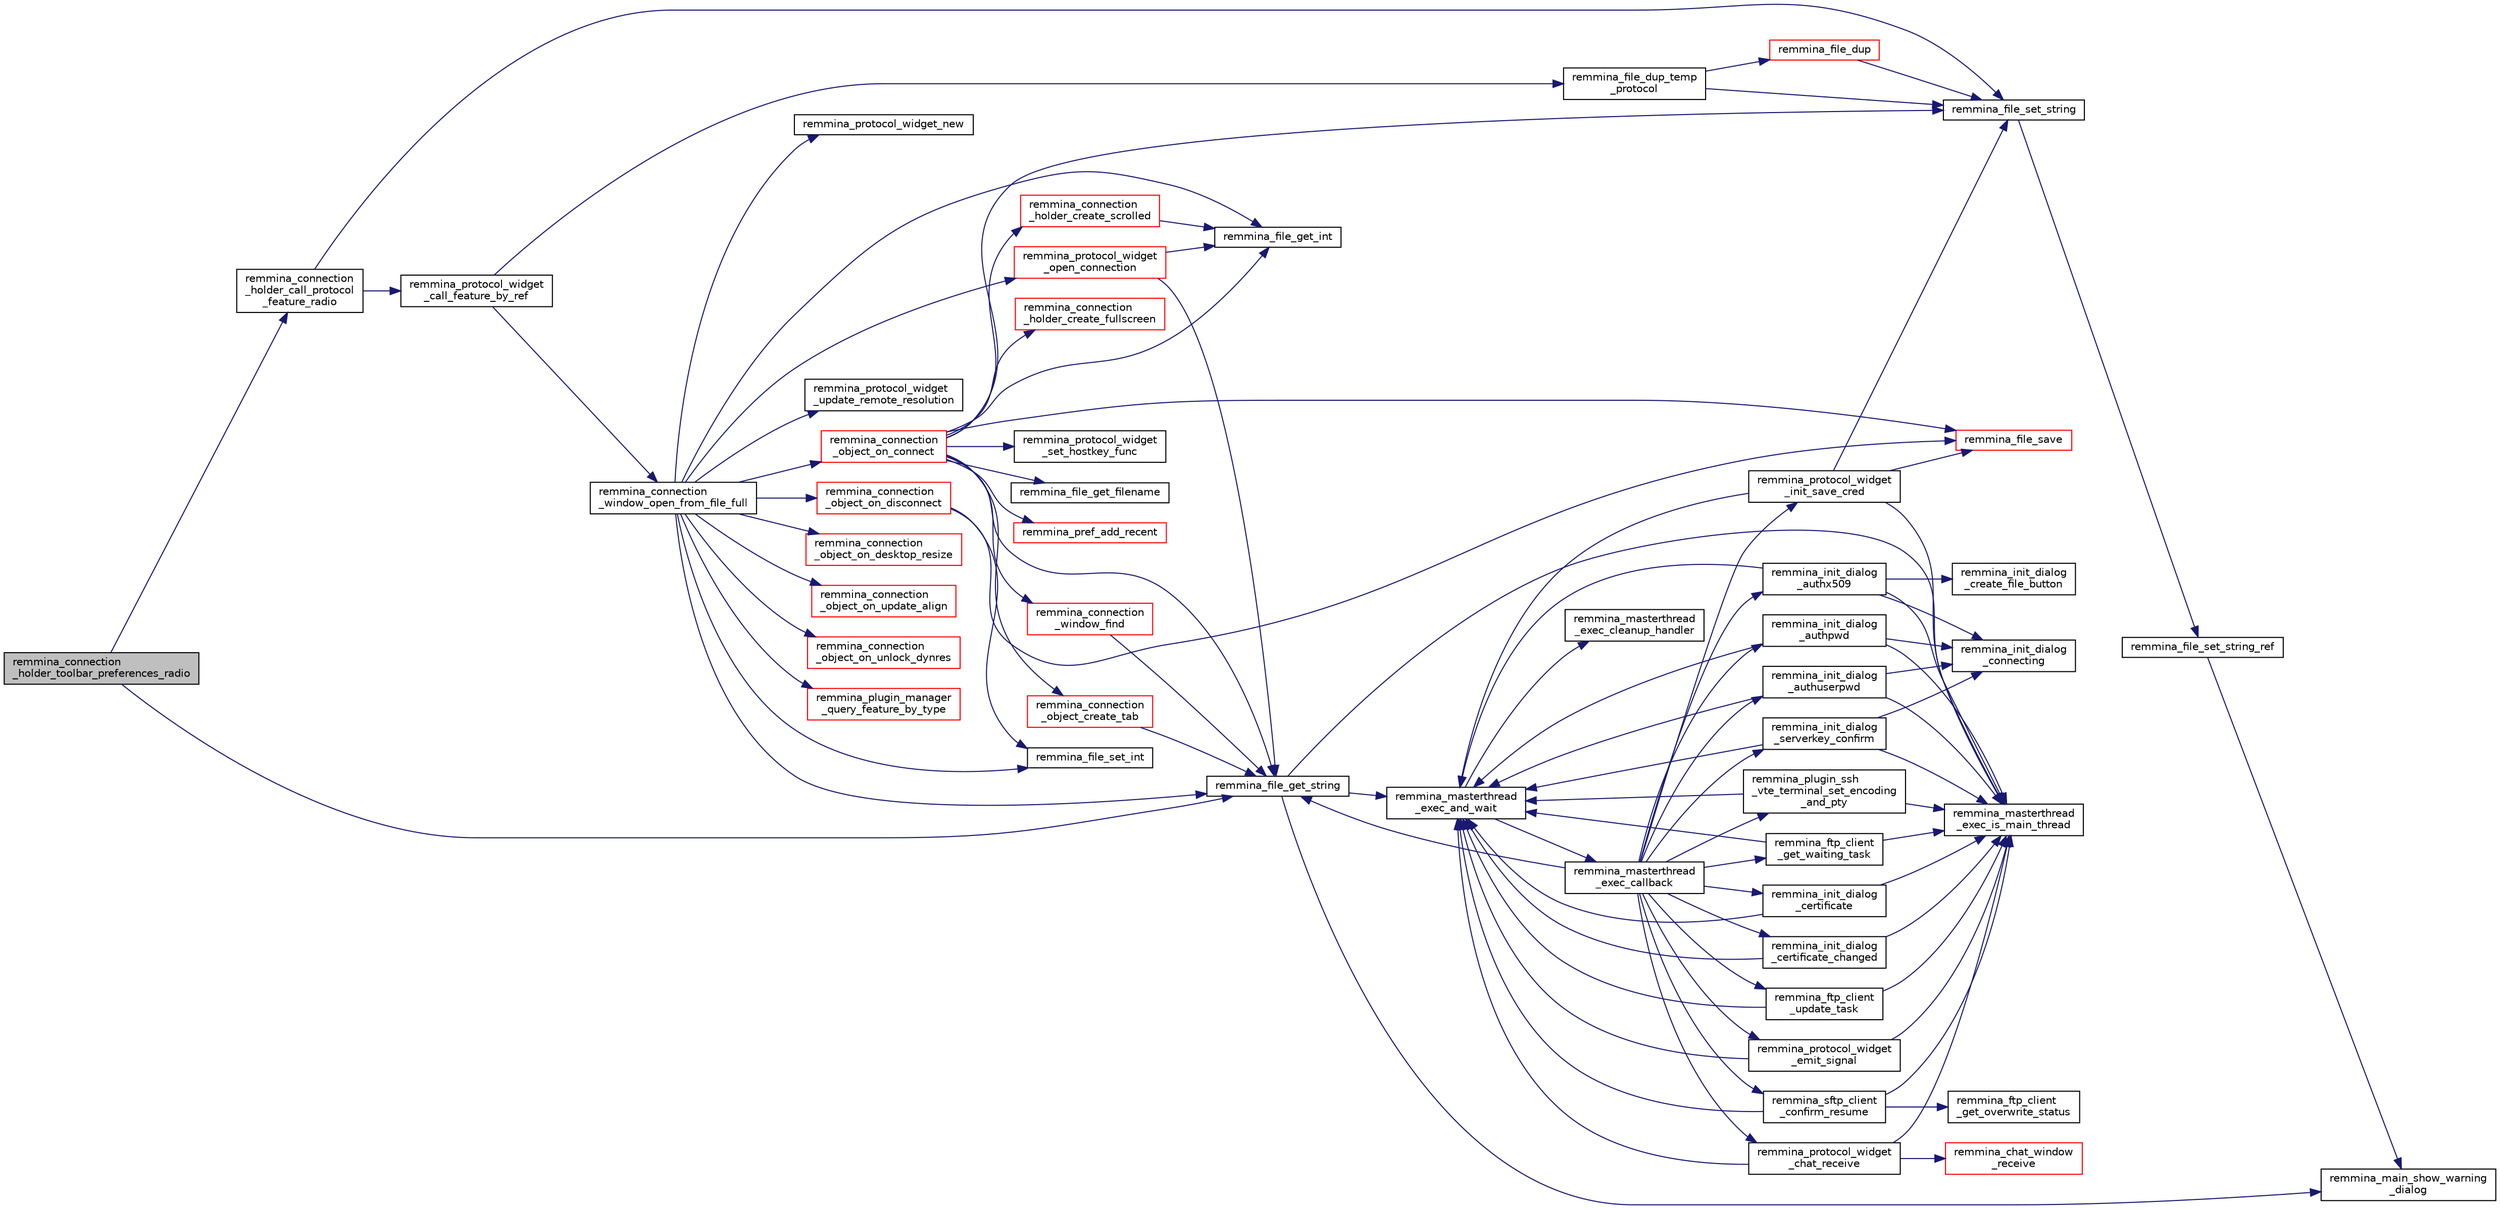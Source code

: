 digraph "remmina_connection_holder_toolbar_preferences_radio"
{
  edge [fontname="Helvetica",fontsize="10",labelfontname="Helvetica",labelfontsize="10"];
  node [fontname="Helvetica",fontsize="10",shape=record];
  rankdir="LR";
  Node8365 [label="remmina_connection\l_holder_toolbar_preferences_radio",height=0.2,width=0.4,color="black", fillcolor="grey75", style="filled", fontcolor="black"];
  Node8365 -> Node8366 [color="midnightblue",fontsize="10",style="solid",fontname="Helvetica"];
  Node8366 [label="remmina_file_get_string",height=0.2,width=0.4,color="black", fillcolor="white", style="filled",URL="$remmina__file_8c.html#a8eb1b213d9d08c6ad13683ce05f4355e"];
  Node8366 -> Node8367 [color="midnightblue",fontsize="10",style="solid",fontname="Helvetica"];
  Node8367 [label="remmina_masterthread\l_exec_is_main_thread",height=0.2,width=0.4,color="black", fillcolor="white", style="filled",URL="$remmina__masterthread__exec_8c.html#a3a52e863a3a3da6da6bb5d36c13b7ff4"];
  Node8366 -> Node8368 [color="midnightblue",fontsize="10",style="solid",fontname="Helvetica"];
  Node8368 [label="remmina_masterthread\l_exec_and_wait",height=0.2,width=0.4,color="black", fillcolor="white", style="filled",URL="$remmina__masterthread__exec_8c.html#a14628c2470cac50e87916a70ea05c97d"];
  Node8368 -> Node8369 [color="midnightblue",fontsize="10",style="solid",fontname="Helvetica"];
  Node8369 [label="remmina_masterthread\l_exec_cleanup_handler",height=0.2,width=0.4,color="black", fillcolor="white", style="filled",URL="$remmina__masterthread__exec_8c.html#a94985f15fd0d27c037824ee90b0ecd3c"];
  Node8368 -> Node8370 [color="midnightblue",fontsize="10",style="solid",fontname="Helvetica"];
  Node8370 [label="remmina_masterthread\l_exec_callback",height=0.2,width=0.4,color="black", fillcolor="white", style="filled",URL="$remmina__masterthread__exec_8c.html#ae5c4d736f1856249c255430e010a179f"];
  Node8370 -> Node8371 [color="midnightblue",fontsize="10",style="solid",fontname="Helvetica"];
  Node8371 [label="remmina_protocol_widget\l_init_save_cred",height=0.2,width=0.4,color="black", fillcolor="white", style="filled",URL="$remmina__protocol__widget_8c.html#a7ac09ee83afa8a1a60cadf56b0ec83a6"];
  Node8371 -> Node8367 [color="midnightblue",fontsize="10",style="solid",fontname="Helvetica"];
  Node8371 -> Node8368 [color="midnightblue",fontsize="10",style="solid",fontname="Helvetica"];
  Node8371 -> Node8372 [color="midnightblue",fontsize="10",style="solid",fontname="Helvetica"];
  Node8372 [label="remmina_file_set_string",height=0.2,width=0.4,color="black", fillcolor="white", style="filled",URL="$remmina__file_8c.html#a85ca1ca2d0bf9ef29e490c6f4527a954"];
  Node8372 -> Node8373 [color="midnightblue",fontsize="10",style="solid",fontname="Helvetica"];
  Node8373 [label="remmina_file_set_string_ref",height=0.2,width=0.4,color="black", fillcolor="white", style="filled",URL="$remmina__file_8c.html#a74951c1067a1a5e1341f5e1c1206dec6"];
  Node8373 -> Node8374 [color="midnightblue",fontsize="10",style="solid",fontname="Helvetica"];
  Node8374 [label="remmina_main_show_warning\l_dialog",height=0.2,width=0.4,color="black", fillcolor="white", style="filled",URL="$remmina__main_8c.html#ad99b9c0bf2fa8c166a8b4a09e06ffdf7"];
  Node8371 -> Node8375 [color="midnightblue",fontsize="10",style="solid",fontname="Helvetica"];
  Node8375 [label="remmina_file_save",height=0.2,width=0.4,color="red", fillcolor="white", style="filled",URL="$remmina__file_8c.html#a8c893a5deec9bc446bd89cc9973416c7"];
  Node8370 -> Node8418 [color="midnightblue",fontsize="10",style="solid",fontname="Helvetica"];
  Node8418 [label="remmina_protocol_widget\l_chat_receive",height=0.2,width=0.4,color="black", fillcolor="white", style="filled",URL="$remmina__protocol__widget_8c.html#ae2522242b3f39ee84ee8cf75170de0c0"];
  Node8418 -> Node8367 [color="midnightblue",fontsize="10",style="solid",fontname="Helvetica"];
  Node8418 -> Node8368 [color="midnightblue",fontsize="10",style="solid",fontname="Helvetica"];
  Node8418 -> Node8419 [color="midnightblue",fontsize="10",style="solid",fontname="Helvetica"];
  Node8419 [label="remmina_chat_window\l_receive",height=0.2,width=0.4,color="red", fillcolor="white", style="filled",URL="$remmina__chat__window_8c.html#a45724aed5474dd741563ffbf89237022"];
  Node8370 -> Node8366 [color="midnightblue",fontsize="10",style="solid",fontname="Helvetica"];
  Node8370 -> Node8422 [color="midnightblue",fontsize="10",style="solid",fontname="Helvetica"];
  Node8422 [label="remmina_init_dialog\l_serverkey_confirm",height=0.2,width=0.4,color="black", fillcolor="white", style="filled",URL="$remmina__init__dialog_8c.html#a11fba22fe5f7f85985e01b499a52e534"];
  Node8422 -> Node8367 [color="midnightblue",fontsize="10",style="solid",fontname="Helvetica"];
  Node8422 -> Node8368 [color="midnightblue",fontsize="10",style="solid",fontname="Helvetica"];
  Node8422 -> Node8423 [color="midnightblue",fontsize="10",style="solid",fontname="Helvetica"];
  Node8423 [label="remmina_init_dialog\l_connecting",height=0.2,width=0.4,color="black", fillcolor="white", style="filled",URL="$remmina__init__dialog_8c.html#a7602c5b714e02a10506977dd983e7446"];
  Node8370 -> Node8424 [color="midnightblue",fontsize="10",style="solid",fontname="Helvetica"];
  Node8424 [label="remmina_init_dialog\l_authpwd",height=0.2,width=0.4,color="black", fillcolor="white", style="filled",URL="$remmina__init__dialog_8c.html#a755fc90b41b65cd6106915ab501433fa"];
  Node8424 -> Node8367 [color="midnightblue",fontsize="10",style="solid",fontname="Helvetica"];
  Node8424 -> Node8368 [color="midnightblue",fontsize="10",style="solid",fontname="Helvetica"];
  Node8424 -> Node8423 [color="midnightblue",fontsize="10",style="solid",fontname="Helvetica"];
  Node8370 -> Node8425 [color="midnightblue",fontsize="10",style="solid",fontname="Helvetica"];
  Node8425 [label="remmina_init_dialog\l_authuserpwd",height=0.2,width=0.4,color="black", fillcolor="white", style="filled",URL="$remmina__init__dialog_8c.html#ad941f2348cd1752fc9d58c263690726c"];
  Node8425 -> Node8367 [color="midnightblue",fontsize="10",style="solid",fontname="Helvetica"];
  Node8425 -> Node8368 [color="midnightblue",fontsize="10",style="solid",fontname="Helvetica"];
  Node8425 -> Node8423 [color="midnightblue",fontsize="10",style="solid",fontname="Helvetica"];
  Node8370 -> Node8426 [color="midnightblue",fontsize="10",style="solid",fontname="Helvetica"];
  Node8426 [label="remmina_init_dialog\l_certificate",height=0.2,width=0.4,color="black", fillcolor="white", style="filled",URL="$remmina__init__dialog_8c.html#abd47233840e1eefc1d511bc4e153b98b"];
  Node8426 -> Node8367 [color="midnightblue",fontsize="10",style="solid",fontname="Helvetica"];
  Node8426 -> Node8368 [color="midnightblue",fontsize="10",style="solid",fontname="Helvetica"];
  Node8370 -> Node8427 [color="midnightblue",fontsize="10",style="solid",fontname="Helvetica"];
  Node8427 [label="remmina_init_dialog\l_certificate_changed",height=0.2,width=0.4,color="black", fillcolor="white", style="filled",URL="$remmina__init__dialog_8c.html#a07e0824fe19e8169d076878aca502fc8"];
  Node8427 -> Node8367 [color="midnightblue",fontsize="10",style="solid",fontname="Helvetica"];
  Node8427 -> Node8368 [color="midnightblue",fontsize="10",style="solid",fontname="Helvetica"];
  Node8370 -> Node8428 [color="midnightblue",fontsize="10",style="solid",fontname="Helvetica"];
  Node8428 [label="remmina_init_dialog\l_authx509",height=0.2,width=0.4,color="black", fillcolor="white", style="filled",URL="$remmina__init__dialog_8c.html#a022dc4f1c87b00dac294837358394ddf"];
  Node8428 -> Node8367 [color="midnightblue",fontsize="10",style="solid",fontname="Helvetica"];
  Node8428 -> Node8368 [color="midnightblue",fontsize="10",style="solid",fontname="Helvetica"];
  Node8428 -> Node8429 [color="midnightblue",fontsize="10",style="solid",fontname="Helvetica"];
  Node8429 [label="remmina_init_dialog\l_create_file_button",height=0.2,width=0.4,color="black", fillcolor="white", style="filled",URL="$remmina__init__dialog_8c.html#ad583daf796f4a3c43dbcce49ebcf240f"];
  Node8428 -> Node8423 [color="midnightblue",fontsize="10",style="solid",fontname="Helvetica"];
  Node8370 -> Node8430 [color="midnightblue",fontsize="10",style="solid",fontname="Helvetica"];
  Node8430 [label="remmina_ftp_client\l_update_task",height=0.2,width=0.4,color="black", fillcolor="white", style="filled",URL="$remmina__ftp__client_8c.html#ad96358f40ab056c91f796ddda886a1dd"];
  Node8430 -> Node8367 [color="midnightblue",fontsize="10",style="solid",fontname="Helvetica"];
  Node8430 -> Node8368 [color="midnightblue",fontsize="10",style="solid",fontname="Helvetica"];
  Node8370 -> Node8431 [color="midnightblue",fontsize="10",style="solid",fontname="Helvetica"];
  Node8431 [label="remmina_ftp_client\l_get_waiting_task",height=0.2,width=0.4,color="black", fillcolor="white", style="filled",URL="$remmina__ftp__client_8c.html#a33e4993b60c36eae89a6a0a943d28141"];
  Node8431 -> Node8367 [color="midnightblue",fontsize="10",style="solid",fontname="Helvetica"];
  Node8431 -> Node8368 [color="midnightblue",fontsize="10",style="solid",fontname="Helvetica"];
  Node8370 -> Node8432 [color="midnightblue",fontsize="10",style="solid",fontname="Helvetica"];
  Node8432 [label="remmina_protocol_widget\l_emit_signal",height=0.2,width=0.4,color="black", fillcolor="white", style="filled",URL="$remmina__protocol__widget_8c.html#ac3e5a7f14aef4adb2e57d35e9c180b3b"];
  Node8432 -> Node8367 [color="midnightblue",fontsize="10",style="solid",fontname="Helvetica"];
  Node8432 -> Node8368 [color="midnightblue",fontsize="10",style="solid",fontname="Helvetica"];
  Node8370 -> Node8433 [color="midnightblue",fontsize="10",style="solid",fontname="Helvetica"];
  Node8433 [label="remmina_sftp_client\l_confirm_resume",height=0.2,width=0.4,color="black", fillcolor="white", style="filled",URL="$remmina__sftp__client_8c.html#a138904893cb9c7f6535b8dfc7ba17e33"];
  Node8433 -> Node8434 [color="midnightblue",fontsize="10",style="solid",fontname="Helvetica"];
  Node8434 [label="remmina_ftp_client\l_get_overwrite_status",height=0.2,width=0.4,color="black", fillcolor="white", style="filled",URL="$remmina__ftp__client_8c.html#a20d0575c04eb24553aeba7d0316e7a2e"];
  Node8433 -> Node8367 [color="midnightblue",fontsize="10",style="solid",fontname="Helvetica"];
  Node8433 -> Node8368 [color="midnightblue",fontsize="10",style="solid",fontname="Helvetica"];
  Node8370 -> Node8435 [color="midnightblue",fontsize="10",style="solid",fontname="Helvetica"];
  Node8435 [label="remmina_plugin_ssh\l_vte_terminal_set_encoding\l_and_pty",height=0.2,width=0.4,color="black", fillcolor="white", style="filled",URL="$remmina__ssh__plugin_8c.html#adc8e3776e67abca9ab913bc33172e4ce"];
  Node8435 -> Node8367 [color="midnightblue",fontsize="10",style="solid",fontname="Helvetica"];
  Node8435 -> Node8368 [color="midnightblue",fontsize="10",style="solid",fontname="Helvetica"];
  Node8366 -> Node8374 [color="midnightblue",fontsize="10",style="solid",fontname="Helvetica"];
  Node8365 -> Node8436 [color="midnightblue",fontsize="10",style="solid",fontname="Helvetica"];
  Node8436 [label="remmina_connection\l_holder_call_protocol\l_feature_radio",height=0.2,width=0.4,color="black", fillcolor="white", style="filled",URL="$remmina__connection__window_8c.html#a86280cb973101817f7410af393bc2f98"];
  Node8436 -> Node8372 [color="midnightblue",fontsize="10",style="solid",fontname="Helvetica"];
  Node8436 -> Node8437 [color="midnightblue",fontsize="10",style="solid",fontname="Helvetica"];
  Node8437 [label="remmina_protocol_widget\l_call_feature_by_ref",height=0.2,width=0.4,color="black", fillcolor="white", style="filled",URL="$remmina__protocol__widget_8c.html#a605b69a9aa4393024369cc5070488692"];
  Node8437 -> Node8438 [color="midnightblue",fontsize="10",style="solid",fontname="Helvetica"];
  Node8438 [label="remmina_connection\l_window_open_from_file_full",height=0.2,width=0.4,color="black", fillcolor="white", style="filled",URL="$remmina__connection__window_8c.html#adbf2b670ca3bae96a99cb0b36021a961"];
  Node8438 -> Node8439 [color="midnightblue",fontsize="10",style="solid",fontname="Helvetica"];
  Node8439 [label="remmina_protocol_widget_new",height=0.2,width=0.4,color="black", fillcolor="white", style="filled",URL="$remmina__protocol__widget_8c.html#a5c2137462d3168e90c812f1ce75a6e62"];
  Node8438 -> Node8440 [color="midnightblue",fontsize="10",style="solid",fontname="Helvetica"];
  Node8440 [label="remmina_protocol_widget\l_update_remote_resolution",height=0.2,width=0.4,color="black", fillcolor="white", style="filled",URL="$remmina__protocol__widget_8c.html#a75c70486dec7682aeccaab235e65f6a1"];
  Node8438 -> Node8408 [color="midnightblue",fontsize="10",style="solid",fontname="Helvetica"];
  Node8408 [label="remmina_file_get_int",height=0.2,width=0.4,color="black", fillcolor="white", style="filled",URL="$remmina__file_8c.html#a4884356c195dcfb4ceacf641a1e74e66"];
  Node8438 -> Node8441 [color="midnightblue",fontsize="10",style="solid",fontname="Helvetica"];
  Node8441 [label="remmina_connection\l_object_on_connect",height=0.2,width=0.4,color="red", fillcolor="white", style="filled",URL="$remmina__connection__window_8c.html#a0ad685a873ecef95ec13caba17e0c22e"];
  Node8441 -> Node8442 [color="midnightblue",fontsize="10",style="solid",fontname="Helvetica"];
  Node8442 [label="remmina_connection\l_window_find",height=0.2,width=0.4,color="red", fillcolor="white", style="filled",URL="$remmina__connection__window_8c.html#ae73329eababe2888df3ace5c2b94b410"];
  Node8442 -> Node8366 [color="midnightblue",fontsize="10",style="solid",fontname="Helvetica"];
  Node8441 -> Node8444 [color="midnightblue",fontsize="10",style="solid",fontname="Helvetica"];
  Node8444 [label="remmina_protocol_widget\l_set_hostkey_func",height=0.2,width=0.4,color="black", fillcolor="white", style="filled",URL="$remmina__protocol__widget_8c.html#a9e77e4da16282ef5413f57b124038bff"];
  Node8441 -> Node8409 [color="midnightblue",fontsize="10",style="solid",fontname="Helvetica"];
  Node8409 [label="remmina_file_get_filename",height=0.2,width=0.4,color="black", fillcolor="white", style="filled",URL="$remmina__file_8c.html#ad1e4f3a0f64cd98e301044b6c38a1f1d"];
  Node8441 -> Node8445 [color="midnightblue",fontsize="10",style="solid",fontname="Helvetica"];
  Node8445 [label="remmina_pref_add_recent",height=0.2,width=0.4,color="red", fillcolor="white", style="filled",URL="$remmina__pref_8c.html#ab9e75c6bf39aa93a87d421fc3d742d60"];
  Node8441 -> Node8366 [color="midnightblue",fontsize="10",style="solid",fontname="Helvetica"];
  Node8441 -> Node8372 [color="midnightblue",fontsize="10",style="solid",fontname="Helvetica"];
  Node8441 -> Node8375 [color="midnightblue",fontsize="10",style="solid",fontname="Helvetica"];
  Node8441 -> Node8408 [color="midnightblue",fontsize="10",style="solid",fontname="Helvetica"];
  Node8441 -> Node8451 [color="midnightblue",fontsize="10",style="solid",fontname="Helvetica"];
  Node8451 [label="remmina_connection\l_holder_create_fullscreen",height=0.2,width=0.4,color="red", fillcolor="white", style="filled",URL="$remmina__connection__window_8c.html#ae67ca4d276339723c1ff87fc224eaccf"];
  Node8441 -> Node8502 [color="midnightblue",fontsize="10",style="solid",fontname="Helvetica"];
  Node8502 [label="remmina_connection\l_holder_create_scrolled",height=0.2,width=0.4,color="red", fillcolor="white", style="filled",URL="$remmina__connection__window_8c.html#a57b3656c37df65d276ddd50a16906dc7"];
  Node8502 -> Node8408 [color="midnightblue",fontsize="10",style="solid",fontname="Helvetica"];
  Node8441 -> Node8562 [color="midnightblue",fontsize="10",style="solid",fontname="Helvetica"];
  Node8562 [label="remmina_connection\l_object_create_tab",height=0.2,width=0.4,color="red", fillcolor="white", style="filled",URL="$remmina__connection__window_8c.html#a888c4dd031e9366a3284cb34351865aa"];
  Node8562 -> Node8366 [color="midnightblue",fontsize="10",style="solid",fontname="Helvetica"];
  Node8438 -> Node8591 [color="midnightblue",fontsize="10",style="solid",fontname="Helvetica"];
  Node8591 [label="remmina_connection\l_object_on_disconnect",height=0.2,width=0.4,color="red", fillcolor="white", style="filled",URL="$remmina__connection__window_8c.html#ad6ea67e2303625444fb4936a114e82df"];
  Node8591 -> Node8487 [color="midnightblue",fontsize="10",style="solid",fontname="Helvetica"];
  Node8487 [label="remmina_file_set_int",height=0.2,width=0.4,color="black", fillcolor="white", style="filled",URL="$remmina__file_8c.html#af153b0d289ac93f6ecdaa15d5f3b9b8c"];
  Node8591 -> Node8375 [color="midnightblue",fontsize="10",style="solid",fontname="Helvetica"];
  Node8438 -> Node8618 [color="midnightblue",fontsize="10",style="solid",fontname="Helvetica"];
  Node8618 [label="remmina_connection\l_object_on_desktop_resize",height=0.2,width=0.4,color="red", fillcolor="white", style="filled",URL="$remmina__connection__window_8c.html#a3bb0386b166904eb00902d08d6c959a5"];
  Node8438 -> Node8619 [color="midnightblue",fontsize="10",style="solid",fontname="Helvetica"];
  Node8619 [label="remmina_connection\l_object_on_update_align",height=0.2,width=0.4,color="red", fillcolor="white", style="filled",URL="$remmina__connection__window_8c.html#a0872efe4b1084b17bab7ac962920c3e9"];
  Node8438 -> Node8620 [color="midnightblue",fontsize="10",style="solid",fontname="Helvetica"];
  Node8620 [label="remmina_connection\l_object_on_unlock_dynres",height=0.2,width=0.4,color="red", fillcolor="white", style="filled",URL="$remmina__connection__window_8c.html#a0cffd168e21bdd3d9469ca2e86e19c31"];
  Node8438 -> Node8621 [color="midnightblue",fontsize="10",style="solid",fontname="Helvetica"];
  Node8621 [label="remmina_plugin_manager\l_query_feature_by_type",height=0.2,width=0.4,color="red", fillcolor="white", style="filled",URL="$remmina__plugin__manager_8c.html#a1668951fd7067f2c405e001836855080"];
  Node8438 -> Node8366 [color="midnightblue",fontsize="10",style="solid",fontname="Helvetica"];
  Node8438 -> Node8487 [color="midnightblue",fontsize="10",style="solid",fontname="Helvetica"];
  Node8438 -> Node8622 [color="midnightblue",fontsize="10",style="solid",fontname="Helvetica"];
  Node8622 [label="remmina_protocol_widget\l_open_connection",height=0.2,width=0.4,color="red", fillcolor="white", style="filled",URL="$remmina__protocol__widget_8c.html#aeffcbd7db351d4cacd7c8ba801ea2c37"];
  Node8622 -> Node8408 [color="midnightblue",fontsize="10",style="solid",fontname="Helvetica"];
  Node8622 -> Node8366 [color="midnightblue",fontsize="10",style="solid",fontname="Helvetica"];
  Node8437 -> Node8628 [color="midnightblue",fontsize="10",style="solid",fontname="Helvetica"];
  Node8628 [label="remmina_file_dup_temp\l_protocol",height=0.2,width=0.4,color="black", fillcolor="white", style="filled",URL="$remmina__file_8c.html#a52a0986eaf54c9e606ce9cdf8bb57e60"];
  Node8628 -> Node8629 [color="midnightblue",fontsize="10",style="solid",fontname="Helvetica"];
  Node8629 [label="remmina_file_dup",height=0.2,width=0.4,color="red", fillcolor="white", style="filled",URL="$remmina__file_8c.html#a3fb992fced83e0f1c4e4e3c8d2206be5"];
  Node8629 -> Node8372 [color="midnightblue",fontsize="10",style="solid",fontname="Helvetica"];
  Node8628 -> Node8372 [color="midnightblue",fontsize="10",style="solid",fontname="Helvetica"];
}

